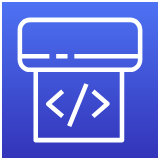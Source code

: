 <mxfile version="20.2.2" type="github">
  <diagram id="1BmbWCWYoacfjYovpWVo" name="Page-1">
    <mxGraphModel dx="1460" dy="889" grid="1" gridSize="10" guides="1" tooltips="1" connect="1" arrows="1" fold="1" page="1" pageScale="1" pageWidth="850" pageHeight="1100" math="0" shadow="0">
      <root>
        <mxCell id="0" />
        <mxCell id="1" parent="0" />
        <mxCell id="cXkW7CENecmD4EBs1T0b-1" value="" style="sketch=0;points=[[0,0,0],[0.25,0,0],[0.5,0,0],[0.75,0,0],[1,0,0],[0,1,0],[0.25,1,0],[0.5,1,0],[0.75,1,0],[1,1,0],[0,0.25,0],[0,0.5,0],[0,0.75,0],[1,0.25,0],[1,0.5,0],[1,0.75,0]];outlineConnect=0;fontColor=#232F3E;gradientColor=#4D72F3;gradientDirection=north;fillColor=#3334B9;strokeColor=#ffffff;dashed=0;verticalLabelPosition=bottom;verticalAlign=top;align=center;html=1;fontSize=12;fontStyle=0;aspect=fixed;shape=mxgraph.aws4.resourceIcon;resIcon=mxgraph.aws4.codepipeline;" vertex="1" parent="1">
          <mxGeometry x="260" y="230" width="78" height="78" as="geometry" />
        </mxCell>
      </root>
    </mxGraphModel>
  </diagram>
</mxfile>
